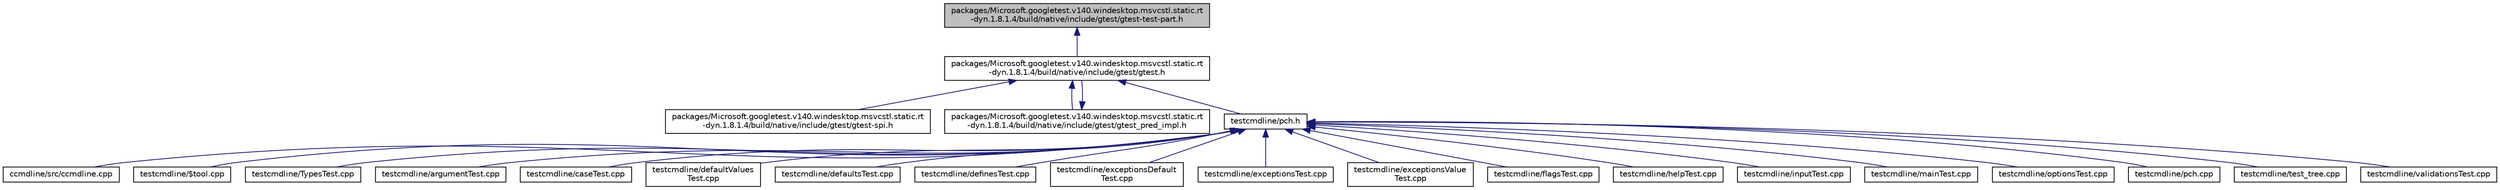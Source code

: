 digraph "packages/Microsoft.googletest.v140.windesktop.msvcstl.static.rt-dyn.1.8.1.4/build/native/include/gtest/gtest-test-part.h"
{
 // LATEX_PDF_SIZE
  edge [fontname="Helvetica",fontsize="10",labelfontname="Helvetica",labelfontsize="10"];
  node [fontname="Helvetica",fontsize="10",shape=record];
  Node1 [label="packages/Microsoft.googletest.v140.windesktop.msvcstl.static.rt\l-dyn.1.8.1.4/build/native/include/gtest/gtest-test-part.h",height=0.2,width=0.4,color="black", fillcolor="grey75", style="filled", fontcolor="black",tooltip=" "];
  Node1 -> Node2 [dir="back",color="midnightblue",fontsize="10",style="solid"];
  Node2 [label="packages/Microsoft.googletest.v140.windesktop.msvcstl.static.rt\l-dyn.1.8.1.4/build/native/include/gtest/gtest.h",height=0.2,width=0.4,color="black", fillcolor="white", style="filled",URL="$gtest_8h.html",tooltip=" "];
  Node2 -> Node3 [dir="back",color="midnightblue",fontsize="10",style="solid"];
  Node3 [label="packages/Microsoft.googletest.v140.windesktop.msvcstl.static.rt\l-dyn.1.8.1.4/build/native/include/gtest/gtest-spi.h",height=0.2,width=0.4,color="black", fillcolor="white", style="filled",URL="$gtest-spi_8h.html",tooltip=" "];
  Node2 -> Node4 [dir="back",color="midnightblue",fontsize="10",style="solid"];
  Node4 [label="packages/Microsoft.googletest.v140.windesktop.msvcstl.static.rt\l-dyn.1.8.1.4/build/native/include/gtest/gtest_pred_impl.h",height=0.2,width=0.4,color="black", fillcolor="white", style="filled",URL="$gtest__pred__impl_8h.html",tooltip=" "];
  Node4 -> Node2 [dir="back",color="midnightblue",fontsize="10",style="solid"];
  Node2 -> Node5 [dir="back",color="midnightblue",fontsize="10",style="solid"];
  Node5 [label="testcmdline/pch.h",height=0.2,width=0.4,color="black", fillcolor="white", style="filled",URL="$pch_8h.html",tooltip=" "];
  Node5 -> Node6 [dir="back",color="midnightblue",fontsize="10",style="solid"];
  Node6 [label="ccmdline/src/ccmdline.cpp",height=0.2,width=0.4,color="black", fillcolor="white", style="filled",URL="$ccmdline_8cpp.html",tooltip=" "];
  Node5 -> Node7 [dir="back",color="midnightblue",fontsize="10",style="solid"];
  Node7 [label="testcmdline/$tool.cpp",height=0.2,width=0.4,color="black", fillcolor="white", style="filled",URL="$_0btool_8cpp.html",tooltip=" "];
  Node5 -> Node8 [dir="back",color="midnightblue",fontsize="10",style="solid"];
  Node8 [label="testcmdline/TypesTest.cpp",height=0.2,width=0.4,color="black", fillcolor="white", style="filled",URL="$_types_test_8cpp.html",tooltip=" "];
  Node5 -> Node9 [dir="back",color="midnightblue",fontsize="10",style="solid"];
  Node9 [label="testcmdline/argumentTest.cpp",height=0.2,width=0.4,color="black", fillcolor="white", style="filled",URL="$argument_test_8cpp.html",tooltip=" "];
  Node5 -> Node10 [dir="back",color="midnightblue",fontsize="10",style="solid"];
  Node10 [label="testcmdline/caseTest.cpp",height=0.2,width=0.4,color="black", fillcolor="white", style="filled",URL="$case_test_8cpp.html",tooltip=" "];
  Node5 -> Node11 [dir="back",color="midnightblue",fontsize="10",style="solid"];
  Node11 [label="testcmdline/defaultValues\lTest.cpp",height=0.2,width=0.4,color="black", fillcolor="white", style="filled",URL="$default_values_test_8cpp.html",tooltip=" "];
  Node5 -> Node12 [dir="back",color="midnightblue",fontsize="10",style="solid"];
  Node12 [label="testcmdline/defaultsTest.cpp",height=0.2,width=0.4,color="black", fillcolor="white", style="filled",URL="$defaults_test_8cpp.html",tooltip=" "];
  Node5 -> Node13 [dir="back",color="midnightblue",fontsize="10",style="solid"];
  Node13 [label="testcmdline/definesTest.cpp",height=0.2,width=0.4,color="black", fillcolor="white", style="filled",URL="$defines_test_8cpp.html",tooltip="Test for definitions."];
  Node5 -> Node14 [dir="back",color="midnightblue",fontsize="10",style="solid"];
  Node14 [label="testcmdline/exceptionsDefault\lTest.cpp",height=0.2,width=0.4,color="black", fillcolor="white", style="filled",URL="$exceptions_default_test_8cpp.html",tooltip="Test invalid data in parameter definitions."];
  Node5 -> Node15 [dir="back",color="midnightblue",fontsize="10",style="solid"];
  Node15 [label="testcmdline/exceptionsTest.cpp",height=0.2,width=0.4,color="black", fillcolor="white", style="filled",URL="$exceptions_test_8cpp.html",tooltip=" "];
  Node5 -> Node16 [dir="back",color="midnightblue",fontsize="10",style="solid"];
  Node16 [label="testcmdline/exceptionsValue\lTest.cpp",height=0.2,width=0.4,color="black", fillcolor="white", style="filled",URL="$exceptions_value_test_8cpp.html",tooltip=" "];
  Node5 -> Node17 [dir="back",color="midnightblue",fontsize="10",style="solid"];
  Node17 [label="testcmdline/flagsTest.cpp",height=0.2,width=0.4,color="black", fillcolor="white", style="filled",URL="$flags_test_8cpp.html",tooltip=" "];
  Node5 -> Node18 [dir="back",color="midnightblue",fontsize="10",style="solid"];
  Node18 [label="testcmdline/helpTest.cpp",height=0.2,width=0.4,color="black", fillcolor="white", style="filled",URL="$help_test_8cpp.html",tooltip=" "];
  Node5 -> Node19 [dir="back",color="midnightblue",fontsize="10",style="solid"];
  Node19 [label="testcmdline/inputTest.cpp",height=0.2,width=0.4,color="black", fillcolor="white", style="filled",URL="$input_test_8cpp.html",tooltip=" "];
  Node5 -> Node20 [dir="back",color="midnightblue",fontsize="10",style="solid"];
  Node20 [label="testcmdline/mainTest.cpp",height=0.2,width=0.4,color="black", fillcolor="white", style="filled",URL="$main_test_8cpp.html",tooltip=" "];
  Node5 -> Node21 [dir="back",color="midnightblue",fontsize="10",style="solid"];
  Node21 [label="testcmdline/optionsTest.cpp",height=0.2,width=0.4,color="black", fillcolor="white", style="filled",URL="$options_test_8cpp.html",tooltip=" "];
  Node5 -> Node22 [dir="back",color="midnightblue",fontsize="10",style="solid"];
  Node22 [label="testcmdline/pch.cpp",height=0.2,width=0.4,color="black", fillcolor="white", style="filled",URL="$pch_8cpp.html",tooltip=" "];
  Node5 -> Node23 [dir="back",color="midnightblue",fontsize="10",style="solid"];
  Node23 [label="testcmdline/test_tree.cpp",height=0.2,width=0.4,color="black", fillcolor="white", style="filled",URL="$test__tree_8cpp.html",tooltip=" "];
  Node5 -> Node24 [dir="back",color="midnightblue",fontsize="10",style="solid"];
  Node24 [label="testcmdline/validationsTest.cpp",height=0.2,width=0.4,color="black", fillcolor="white", style="filled",URL="$validations_test_8cpp.html",tooltip=" "];
}
